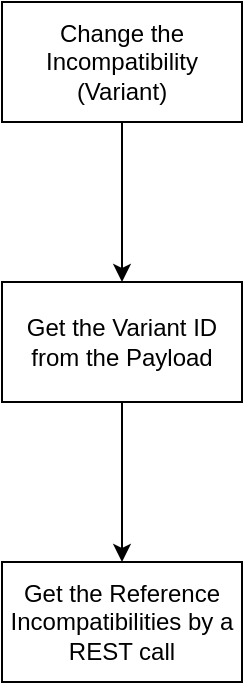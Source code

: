 <mxfile version="15.9.1" type="github">
  <diagram id="wQatAbjOnnW_IhG3xcrV" name="Page-1">
    <mxGraphModel dx="1102" dy="709" grid="1" gridSize="10" guides="1" tooltips="1" connect="1" arrows="1" fold="1" page="1" pageScale="1" pageWidth="827" pageHeight="1169" math="0" shadow="0">
      <root>
        <mxCell id="0" />
        <mxCell id="1" parent="0" />
        <mxCell id="eHOgZrBnqT61PYZYdOun-3" value="" style="edgeStyle=orthogonalEdgeStyle;rounded=0;orthogonalLoop=1;jettySize=auto;html=1;" edge="1" parent="1" source="eHOgZrBnqT61PYZYdOun-1" target="eHOgZrBnqT61PYZYdOun-2">
          <mxGeometry relative="1" as="geometry" />
        </mxCell>
        <mxCell id="eHOgZrBnqT61PYZYdOun-1" value="Change the Incompatibility (Variant)" style="rounded=0;whiteSpace=wrap;html=1;" vertex="1" parent="1">
          <mxGeometry x="350" y="40" width="120" height="60" as="geometry" />
        </mxCell>
        <mxCell id="eHOgZrBnqT61PYZYdOun-5" value="" style="edgeStyle=orthogonalEdgeStyle;rounded=0;orthogonalLoop=1;jettySize=auto;html=1;" edge="1" parent="1" source="eHOgZrBnqT61PYZYdOun-2" target="eHOgZrBnqT61PYZYdOun-4">
          <mxGeometry relative="1" as="geometry" />
        </mxCell>
        <mxCell id="eHOgZrBnqT61PYZYdOun-2" value="Get the Variant ID from the Payload" style="rounded=0;whiteSpace=wrap;html=1;" vertex="1" parent="1">
          <mxGeometry x="350" y="180" width="120" height="60" as="geometry" />
        </mxCell>
        <mxCell id="eHOgZrBnqT61PYZYdOun-4" value="Get the Reference Incompatibilities by a REST call" style="whiteSpace=wrap;html=1;rounded=0;" vertex="1" parent="1">
          <mxGeometry x="350" y="320" width="120" height="60" as="geometry" />
        </mxCell>
      </root>
    </mxGraphModel>
  </diagram>
</mxfile>
